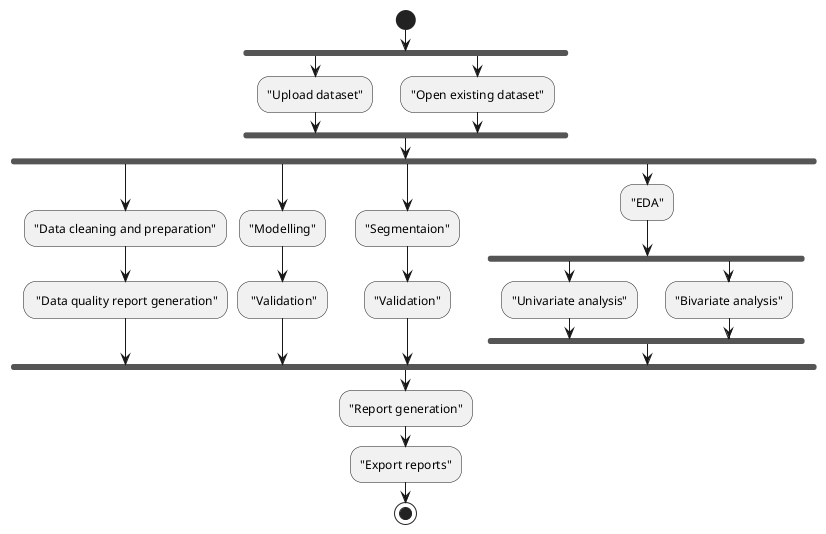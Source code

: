 @startuml parellelExecution
start

fork
  :"Upload dataset";
fork again
  :"Open existing dataset";
end fork

fork
  :"Data cleaning and preparation";
  : "Data quality report generation";
fork again
  :"Modelling";
  : "Validation";
fork again
  :"Segmentaion";
  :"Validation";
fork again
  :"EDA";
  fork
    :"Univariate analysis";
  fork again
    :"Bivariate analysis";
  end fork
end fork

:"Report generation";
:"Export reports";

stop
@enduml